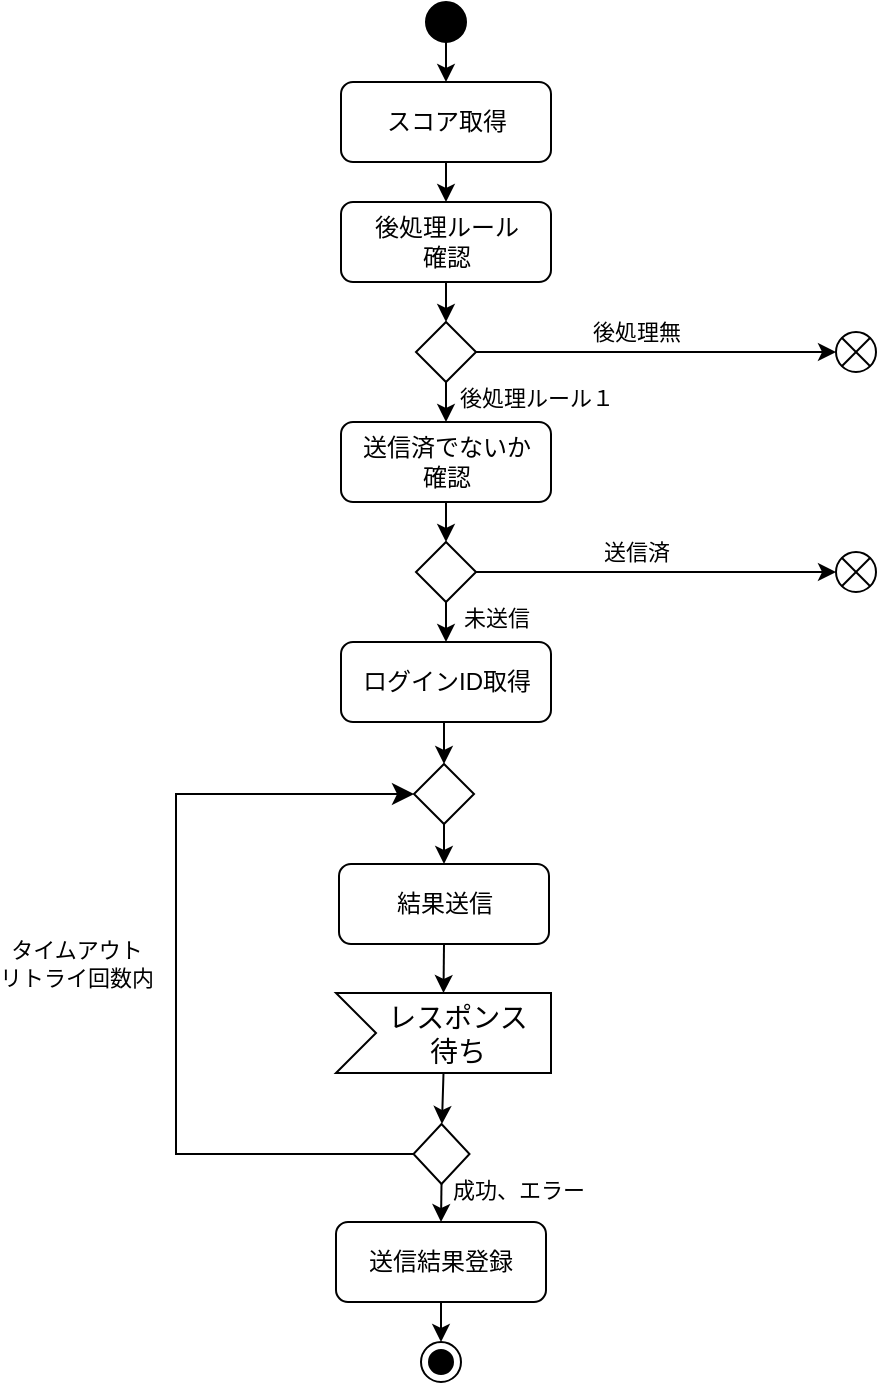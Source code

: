 <mxfile>
    <diagram id="gKebh2m8zNUL7nfEKdf9" name="ページ1">
        <mxGraphModel dx="1086" dy="702" grid="1" gridSize="10" guides="1" tooltips="1" connect="1" arrows="1" fold="1" page="1" pageScale="1" pageWidth="827" pageHeight="1169" math="0" shadow="0">
            <root>
                <mxCell id="0"/>
                <mxCell id="1" parent="0"/>
                <mxCell id="7" value="スコア取得" style="rounded=1;whiteSpace=wrap;html=1;" vertex="1" parent="1">
                    <mxGeometry x="292.5" y="180" width="105" height="40" as="geometry"/>
                </mxCell>
                <mxCell id="8" value="後処理ルール&lt;div&gt;確認&lt;/div&gt;" style="rounded=1;whiteSpace=wrap;html=1;" vertex="1" parent="1">
                    <mxGeometry x="292.5" y="240" width="105" height="40" as="geometry"/>
                </mxCell>
                <mxCell id="9" style="edgeStyle=none;html=1;entryX=0.5;entryY=0;entryDx=0;entryDy=0;" edge="1" parent="1" target="7">
                    <mxGeometry relative="1" as="geometry">
                        <mxPoint x="345" y="160" as="sourcePoint"/>
                        <mxPoint x="355" y="130" as="targetPoint"/>
                    </mxGeometry>
                </mxCell>
                <mxCell id="10" value="" style="rhombus;whiteSpace=wrap;html=1;" vertex="1" parent="1">
                    <mxGeometry x="330" y="300" width="30" height="30" as="geometry"/>
                </mxCell>
                <mxCell id="11" style="edgeStyle=none;html=1;entryX=0.5;entryY=0;entryDx=0;entryDy=0;" edge="1" parent="1" target="8">
                    <mxGeometry relative="1" as="geometry">
                        <mxPoint x="345" y="220" as="sourcePoint"/>
                        <mxPoint x="355" y="190" as="targetPoint"/>
                    </mxGeometry>
                </mxCell>
                <mxCell id="12" style="edgeStyle=none;html=1;entryX=0.5;entryY=0;entryDx=0;entryDy=0;" edge="1" parent="1" target="10">
                    <mxGeometry relative="1" as="geometry">
                        <mxPoint x="345" y="280" as="sourcePoint"/>
                        <mxPoint x="355" y="250" as="targetPoint"/>
                    </mxGeometry>
                </mxCell>
                <mxCell id="13" value="" style="shape=sumEllipse;perimeter=ellipsePerimeter;whiteSpace=wrap;html=1;backgroundOutline=1;" vertex="1" parent="1">
                    <mxGeometry x="540" y="305" width="20" height="20" as="geometry"/>
                </mxCell>
                <mxCell id="14" style="edgeStyle=none;html=1;entryX=0;entryY=0.5;entryDx=0;entryDy=0;exitX=1;exitY=0.5;exitDx=0;exitDy=0;" edge="1" parent="1" source="10" target="13">
                    <mxGeometry relative="1" as="geometry">
                        <mxPoint x="355" y="290" as="sourcePoint"/>
                        <mxPoint x="355" y="310" as="targetPoint"/>
                    </mxGeometry>
                </mxCell>
                <mxCell id="15" value="後処理無" style="edgeLabel;html=1;align=center;verticalAlign=middle;resizable=0;points=[];" vertex="1" connectable="0" parent="14">
                    <mxGeometry x="-0.2" y="-3" relative="1" as="geometry">
                        <mxPoint x="8" y="-13" as="offset"/>
                    </mxGeometry>
                </mxCell>
                <mxCell id="16" value="送信済でないか&lt;div&gt;確認&lt;/div&gt;" style="rounded=1;whiteSpace=wrap;html=1;" vertex="1" parent="1">
                    <mxGeometry x="292.5" y="350" width="105" height="40" as="geometry"/>
                </mxCell>
                <mxCell id="17" style="edgeStyle=none;html=1;entryX=0.5;entryY=0;entryDx=0;entryDy=0;exitX=0.5;exitY=1;exitDx=0;exitDy=0;" edge="1" parent="1" source="10" target="16">
                    <mxGeometry relative="1" as="geometry">
                        <mxPoint x="355" y="290" as="sourcePoint"/>
                        <mxPoint x="355" y="310" as="targetPoint"/>
                    </mxGeometry>
                </mxCell>
                <mxCell id="20" value="後処理ルール１" style="edgeLabel;html=1;align=center;verticalAlign=middle;resizable=0;points=[];" vertex="1" connectable="0" parent="17">
                    <mxGeometry x="-0.2" y="1" relative="1" as="geometry">
                        <mxPoint x="44" as="offset"/>
                    </mxGeometry>
                </mxCell>
                <mxCell id="18" value="" style="rhombus;whiteSpace=wrap;html=1;" vertex="1" parent="1">
                    <mxGeometry x="330" y="410" width="30" height="30" as="geometry"/>
                </mxCell>
                <mxCell id="19" style="edgeStyle=none;html=1;entryX=0.5;entryY=0;entryDx=0;entryDy=0;" edge="1" parent="1" target="18">
                    <mxGeometry relative="1" as="geometry">
                        <mxPoint x="345" y="390" as="sourcePoint"/>
                        <mxPoint x="355" y="360" as="targetPoint"/>
                    </mxGeometry>
                </mxCell>
                <mxCell id="22" value="ログインID取得" style="rounded=1;whiteSpace=wrap;html=1;" vertex="1" parent="1">
                    <mxGeometry x="292.5" y="460" width="105" height="40" as="geometry"/>
                </mxCell>
                <mxCell id="23" style="edgeStyle=none;html=1;entryX=0.5;entryY=0;entryDx=0;entryDy=0;exitX=0.5;exitY=1;exitDx=0;exitDy=0;" edge="1" parent="1" source="18" target="22">
                    <mxGeometry relative="1" as="geometry">
                        <mxPoint x="355" y="400" as="sourcePoint"/>
                        <mxPoint x="355" y="420" as="targetPoint"/>
                        <Array as="points"/>
                    </mxGeometry>
                </mxCell>
                <mxCell id="27" value="未送信" style="edgeLabel;html=1;align=center;verticalAlign=middle;resizable=0;points=[];" vertex="1" connectable="0" parent="23">
                    <mxGeometry x="-0.2" relative="1" as="geometry">
                        <mxPoint x="25" as="offset"/>
                    </mxGeometry>
                </mxCell>
                <mxCell id="24" value="" style="shape=sumEllipse;perimeter=ellipsePerimeter;whiteSpace=wrap;html=1;backgroundOutline=1;" vertex="1" parent="1">
                    <mxGeometry x="540" y="415" width="20" height="20" as="geometry"/>
                </mxCell>
                <mxCell id="25" style="edgeStyle=none;html=1;entryX=0;entryY=0.5;entryDx=0;entryDy=0;exitX=1;exitY=0.5;exitDx=0;exitDy=0;" edge="1" parent="1" source="18" target="24">
                    <mxGeometry relative="1" as="geometry">
                        <mxPoint x="370" y="325" as="sourcePoint"/>
                        <mxPoint x="550" y="325" as="targetPoint"/>
                    </mxGeometry>
                </mxCell>
                <mxCell id="26" value="送信済" style="edgeLabel;html=1;align=center;verticalAlign=middle;resizable=0;points=[];" vertex="1" connectable="0" parent="25">
                    <mxGeometry x="-0.2" y="-3" relative="1" as="geometry">
                        <mxPoint x="8" y="-13" as="offset"/>
                    </mxGeometry>
                </mxCell>
                <mxCell id="28" value="結果送信" style="rounded=1;whiteSpace=wrap;html=1;" vertex="1" parent="1">
                    <mxGeometry x="291.5" y="571" width="105" height="40" as="geometry"/>
                </mxCell>
                <mxCell id="29" style="edgeStyle=none;html=1;entryX=0.5;entryY=0;entryDx=0;entryDy=0;exitX=0.5;exitY=1;exitDx=0;exitDy=0;" edge="1" parent="1" target="28">
                    <mxGeometry relative="1" as="geometry">
                        <mxPoint x="344" y="551" as="sourcePoint"/>
                        <mxPoint x="354" y="471" as="targetPoint"/>
                    </mxGeometry>
                </mxCell>
                <mxCell id="30" value="レスポンス&lt;div&gt;待ち&lt;/div&gt;" style="html=1;shape=mxgraph.infographic.ribbonSimple;notch1=20;notch2=0;align=center;verticalAlign=middle;fontSize=14;fontStyle=0;fillColor=#FFFFFF;flipH=0;spacingRight=0;spacingLeft=14;whiteSpace=wrap;" vertex="1" parent="1">
                    <mxGeometry x="290" y="635.5" width="107.5" height="40" as="geometry"/>
                </mxCell>
                <mxCell id="31" style="edgeStyle=none;html=1;entryX=0;entryY=0;entryDx=53.75;entryDy=0;exitX=0.5;exitY=1;exitDx=0;exitDy=0;entryPerimeter=0;" edge="1" parent="1" source="28" target="30">
                    <mxGeometry relative="1" as="geometry">
                        <mxPoint x="354" y="561" as="sourcePoint"/>
                        <mxPoint x="354" y="581" as="targetPoint"/>
                    </mxGeometry>
                </mxCell>
                <mxCell id="34" style="edgeStyle=none;html=1;exitX=0;exitY=0;exitDx=53.75;exitDy=40;exitPerimeter=0;entryX=0.508;entryY=0;entryDx=0;entryDy=0;entryPerimeter=0;" edge="1" parent="1" source="30" target="32">
                    <mxGeometry relative="1" as="geometry">
                        <mxPoint x="499" y="671" as="targetPoint"/>
                    </mxGeometry>
                </mxCell>
                <mxCell id="32" value="" style="rhombus;whiteSpace=wrap;html=1;" vertex="1" parent="1">
                    <mxGeometry x="328.75" y="701" width="28" height="30" as="geometry"/>
                </mxCell>
                <mxCell id="35" value="" style="edgeStyle=elbowEdgeStyle;elbow=vertical;endArrow=classic;html=1;curved=0;rounded=0;endSize=8;startSize=8;entryX=0;entryY=0.5;entryDx=0;entryDy=0;exitX=0;exitY=0.5;exitDx=0;exitDy=0;" edge="1" parent="1" source="32" target="37">
                    <mxGeometry width="50" height="50" relative="1" as="geometry">
                        <mxPoint x="210" y="710" as="sourcePoint"/>
                        <mxPoint x="439" y="681" as="targetPoint"/>
                        <Array as="points">
                            <mxPoint x="210" y="620"/>
                        </Array>
                    </mxGeometry>
                </mxCell>
                <mxCell id="40" value="タイムアウト&lt;div&gt;リトライ回数内&lt;/div&gt;" style="edgeLabel;html=1;align=center;verticalAlign=middle;resizable=0;points=[];" vertex="1" connectable="0" parent="35">
                    <mxGeometry x="-0.071" y="-3" relative="1" as="geometry">
                        <mxPoint x="-53" y="-20" as="offset"/>
                    </mxGeometry>
                </mxCell>
                <mxCell id="37" value="" style="rhombus;whiteSpace=wrap;html=1;" vertex="1" parent="1">
                    <mxGeometry x="329" y="521" width="30" height="30" as="geometry"/>
                </mxCell>
                <mxCell id="38" style="edgeStyle=none;html=1;entryX=0.5;entryY=0;entryDx=0;entryDy=0;" edge="1" parent="1" target="37">
                    <mxGeometry relative="1" as="geometry">
                        <mxPoint x="344" y="500" as="sourcePoint"/>
                        <mxPoint x="355" y="470" as="targetPoint"/>
                        <Array as="points"/>
                    </mxGeometry>
                </mxCell>
                <mxCell id="54" style="edgeStyle=none;html=1;exitX=0.5;exitY=1;exitDx=0;exitDy=0;entryX=0.5;entryY=0;entryDx=0;entryDy=0;" edge="1" parent="1" source="41" target="49">
                    <mxGeometry relative="1" as="geometry"/>
                </mxCell>
                <mxCell id="41" value="&lt;div&gt;送信結果登録&lt;/div&gt;" style="rounded=1;whiteSpace=wrap;html=1;" vertex="1" parent="1">
                    <mxGeometry x="290" y="750" width="105" height="40" as="geometry"/>
                </mxCell>
                <mxCell id="43" style="edgeStyle=none;html=1;entryX=0.5;entryY=0;entryDx=0;entryDy=0;exitX=0.5;exitY=1;exitDx=0;exitDy=0;" edge="1" parent="1" source="32" target="41">
                    <mxGeometry relative="1" as="geometry">
                        <mxPoint x="354" y="621" as="sourcePoint"/>
                        <mxPoint x="354" y="646" as="targetPoint"/>
                    </mxGeometry>
                </mxCell>
                <mxCell id="48" value="成功、エラー" style="edgeLabel;html=1;align=center;verticalAlign=middle;resizable=0;points=[];" vertex="1" connectable="0" parent="43">
                    <mxGeometry x="0.051" y="1" relative="1" as="geometry">
                        <mxPoint x="37" y="-7" as="offset"/>
                    </mxGeometry>
                </mxCell>
                <mxCell id="49" value="" style="ellipse;html=1;shape=endState;fillColor=strokeColor;" vertex="1" parent="1">
                    <mxGeometry x="332.5" y="810" width="20" height="20" as="geometry"/>
                </mxCell>
                <mxCell id="50" value="" style="ellipse;fillColor=strokeColor;html=1;" vertex="1" parent="1">
                    <mxGeometry x="335" y="140" width="20" height="20" as="geometry"/>
                </mxCell>
            </root>
        </mxGraphModel>
    </diagram>
</mxfile>